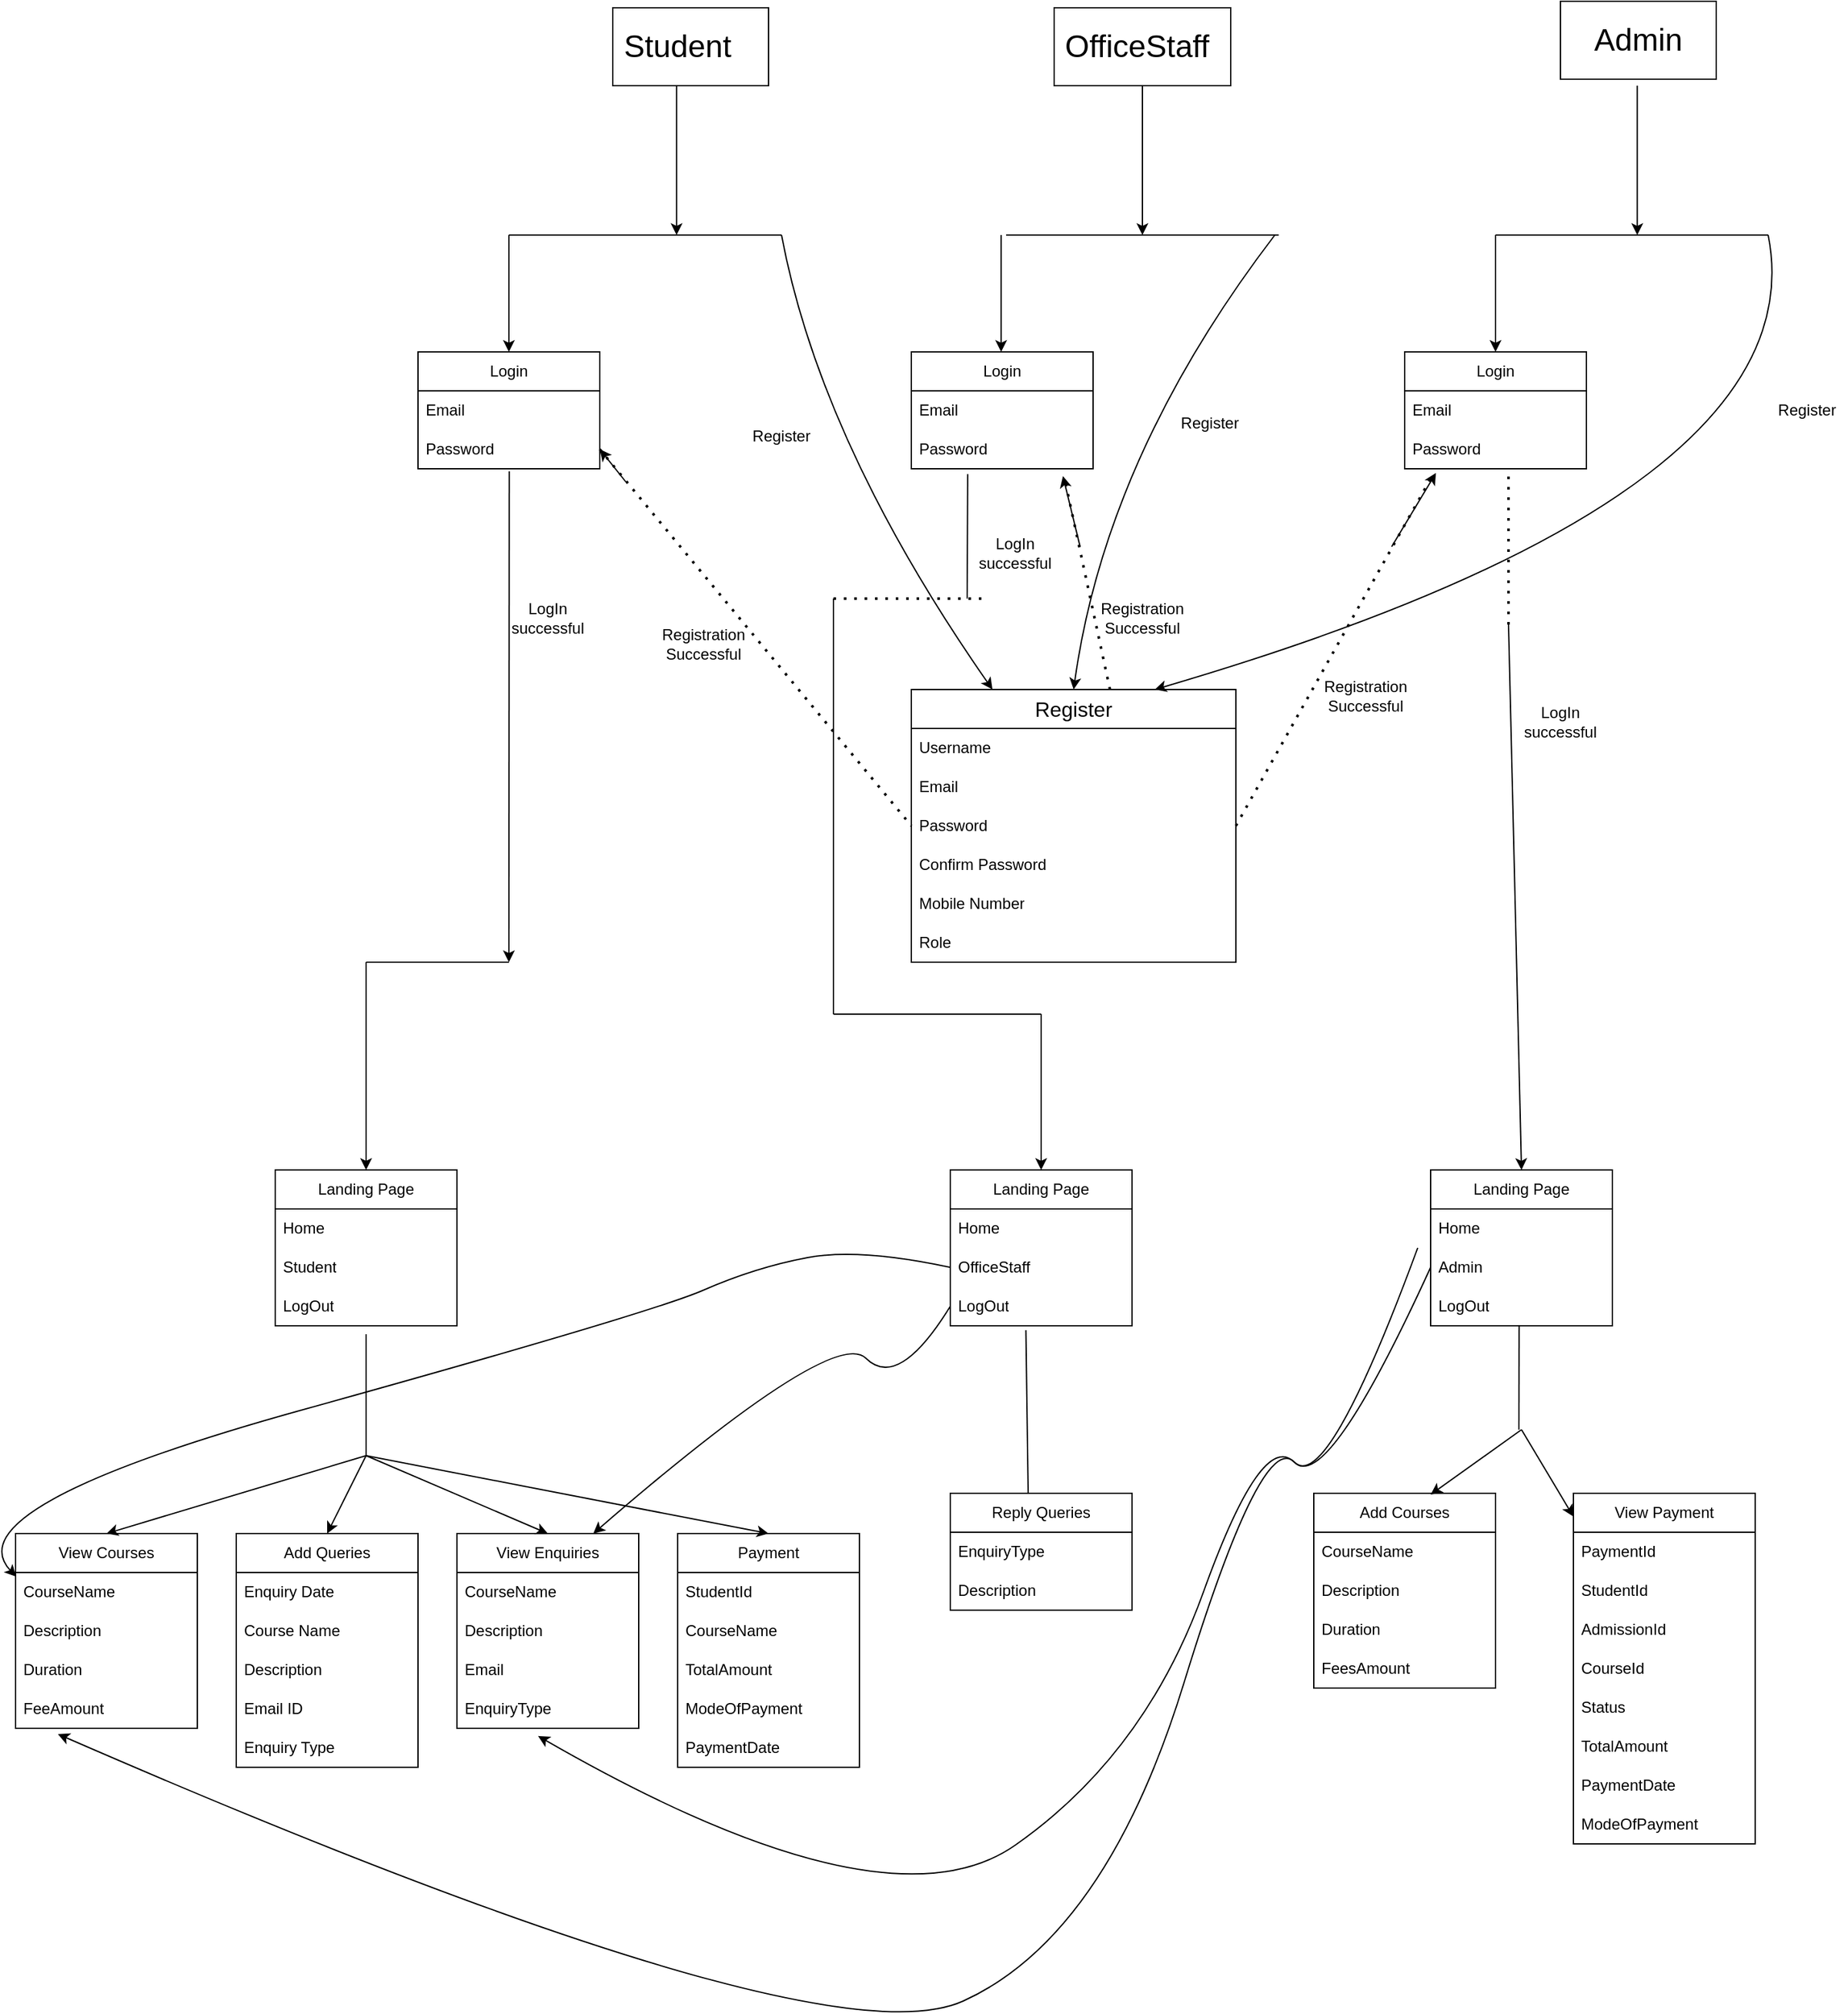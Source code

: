 <mxfile version="24.7.4">
  <diagram name="Page-1" id="b5b7bab2-c9e2-2cf4-8b2a-24fd1a2a6d21">
    <mxGraphModel dx="4759" dy="1644" grid="1" gridSize="10" guides="1" tooltips="1" connect="1" arrows="1" fold="1" page="1" pageScale="1" pageWidth="827" pageHeight="1169" background="none" math="0" shadow="0">
      <root>
        <mxCell id="0" />
        <mxCell id="1" parent="0" />
        <mxCell id="I-_VDOMfaE9_wKfrPcR0-2" value="" style="rounded=0;whiteSpace=wrap;html=1;" parent="1" vertex="1">
          <mxGeometry x="40" y="25" width="120" height="60" as="geometry" />
        </mxCell>
        <mxCell id="I-_VDOMfaE9_wKfrPcR0-3" value="" style="rounded=0;whiteSpace=wrap;html=1;" parent="1" vertex="1">
          <mxGeometry x="380" y="25" width="136" height="60" as="geometry" />
        </mxCell>
        <mxCell id="I-_VDOMfaE9_wKfrPcR0-4" value="" style="rounded=0;whiteSpace=wrap;html=1;" parent="1" vertex="1">
          <mxGeometry x="770" y="20" width="120" height="60" as="geometry" />
        </mxCell>
        <mxCell id="I-_VDOMfaE9_wKfrPcR0-5" value="&lt;span style=&quot;font-size: 24px;&quot;&gt;Student&lt;/span&gt;" style="text;html=1;align=center;verticalAlign=middle;whiteSpace=wrap;rounded=0;" parent="1" vertex="1">
          <mxGeometry x="40" y="40" width="100" height="30" as="geometry" />
        </mxCell>
        <mxCell id="I-_VDOMfaE9_wKfrPcR0-7" value="&lt;span style=&quot;font-size: 24px;&quot;&gt;OfficeStaff&lt;/span&gt;" style="text;html=1;align=center;verticalAlign=middle;whiteSpace=wrap;rounded=0;" parent="1" vertex="1">
          <mxGeometry x="414" y="40" width="60" height="30" as="geometry" />
        </mxCell>
        <mxCell id="I-_VDOMfaE9_wKfrPcR0-8" value="&lt;span style=&quot;font-size: 24px;&quot;&gt;Admin&lt;/span&gt;" style="text;html=1;align=center;verticalAlign=middle;whiteSpace=wrap;rounded=0;" parent="1" vertex="1">
          <mxGeometry x="800" y="35" width="60" height="30" as="geometry" />
        </mxCell>
        <mxCell id="I-_VDOMfaE9_wKfrPcR0-14" value="" style="endArrow=none;html=1;rounded=0;" parent="1" edge="1">
          <mxGeometry width="50" height="50" relative="1" as="geometry">
            <mxPoint x="170" y="200" as="sourcePoint" />
            <mxPoint x="-40" y="200" as="targetPoint" />
          </mxGeometry>
        </mxCell>
        <mxCell id="I-_VDOMfaE9_wKfrPcR0-31" value="Login" style="swimlane;fontStyle=0;childLayout=stackLayout;horizontal=1;startSize=30;horizontalStack=0;resizeParent=1;resizeParentMax=0;resizeLast=0;collapsible=1;marginBottom=0;whiteSpace=wrap;html=1;" parent="1" vertex="1">
          <mxGeometry x="-110" y="290" width="140" height="90" as="geometry" />
        </mxCell>
        <mxCell id="I-_VDOMfaE9_wKfrPcR0-33" value="Email" style="text;strokeColor=none;fillColor=none;align=left;verticalAlign=middle;spacingLeft=4;spacingRight=4;overflow=hidden;points=[[0,0.5],[1,0.5]];portConstraint=eastwest;rotatable=0;whiteSpace=wrap;html=1;" parent="I-_VDOMfaE9_wKfrPcR0-31" vertex="1">
          <mxGeometry y="30" width="140" height="30" as="geometry" />
        </mxCell>
        <mxCell id="I-_VDOMfaE9_wKfrPcR0-34" value="Password" style="text;strokeColor=none;fillColor=none;align=left;verticalAlign=middle;spacingLeft=4;spacingRight=4;overflow=hidden;points=[[0,0.5],[1,0.5]];portConstraint=eastwest;rotatable=0;whiteSpace=wrap;html=1;" parent="I-_VDOMfaE9_wKfrPcR0-31" vertex="1">
          <mxGeometry y="60" width="140" height="30" as="geometry" />
        </mxCell>
        <mxCell id="I-_VDOMfaE9_wKfrPcR0-35" value="" style="endArrow=classic;html=1;rounded=0;entryX=0.5;entryY=0;entryDx=0;entryDy=0;" parent="1" target="I-_VDOMfaE9_wKfrPcR0-31" edge="1">
          <mxGeometry width="50" height="50" relative="1" as="geometry">
            <mxPoint x="-40" y="200" as="sourcePoint" />
            <mxPoint x="-40" y="280" as="targetPoint" />
          </mxGeometry>
        </mxCell>
        <mxCell id="I-_VDOMfaE9_wKfrPcR0-42" value="" style="endArrow=classic;html=1;rounded=0;exitX=0.5;exitY=1;exitDx=0;exitDy=0;" parent="1" source="I-_VDOMfaE9_wKfrPcR0-3" edge="1">
          <mxGeometry width="50" height="50" relative="1" as="geometry">
            <mxPoint x="483" y="85" as="sourcePoint" />
            <mxPoint x="448" y="200" as="targetPoint" />
          </mxGeometry>
        </mxCell>
        <mxCell id="Mmktj13D3EzcHy1BEU7q-41" value="" style="endArrow=none;html=1;rounded=0;" edge="1" parent="1">
          <mxGeometry width="50" height="50" relative="1" as="geometry">
            <mxPoint x="553" y="200" as="sourcePoint" />
            <mxPoint x="343" y="200" as="targetPoint" />
          </mxGeometry>
        </mxCell>
        <mxCell id="Mmktj13D3EzcHy1BEU7q-48" value="Login" style="swimlane;fontStyle=0;childLayout=stackLayout;horizontal=1;startSize=30;horizontalStack=0;resizeParent=1;resizeParentMax=0;resizeLast=0;collapsible=1;marginBottom=0;whiteSpace=wrap;html=1;" vertex="1" parent="1">
          <mxGeometry x="270" y="290" width="140" height="90" as="geometry" />
        </mxCell>
        <mxCell id="Mmktj13D3EzcHy1BEU7q-50" value="Email" style="text;strokeColor=none;fillColor=none;align=left;verticalAlign=middle;spacingLeft=4;spacingRight=4;overflow=hidden;points=[[0,0.5],[1,0.5]];portConstraint=eastwest;rotatable=0;whiteSpace=wrap;html=1;" vertex="1" parent="Mmktj13D3EzcHy1BEU7q-48">
          <mxGeometry y="30" width="140" height="30" as="geometry" />
        </mxCell>
        <mxCell id="Mmktj13D3EzcHy1BEU7q-51" value="Password" style="text;strokeColor=none;fillColor=none;align=left;verticalAlign=middle;spacingLeft=4;spacingRight=4;overflow=hidden;points=[[0,0.5],[1,0.5]];portConstraint=eastwest;rotatable=0;whiteSpace=wrap;html=1;" vertex="1" parent="Mmktj13D3EzcHy1BEU7q-48">
          <mxGeometry y="60" width="140" height="30" as="geometry" />
        </mxCell>
        <mxCell id="Mmktj13D3EzcHy1BEU7q-52" value="" style="endArrow=classic;html=1;rounded=0;entryX=0.5;entryY=0;entryDx=0;entryDy=0;" edge="1" parent="1">
          <mxGeometry width="50" height="50" relative="1" as="geometry">
            <mxPoint x="339.17" y="200" as="sourcePoint" />
            <mxPoint x="339.17" y="290" as="targetPoint" />
          </mxGeometry>
        </mxCell>
        <mxCell id="Mmktj13D3EzcHy1BEU7q-56" value="" style="endArrow=none;html=1;rounded=0;" edge="1" parent="1">
          <mxGeometry width="50" height="50" relative="1" as="geometry">
            <mxPoint x="930" y="200" as="sourcePoint" />
            <mxPoint x="720" y="200" as="targetPoint" />
          </mxGeometry>
        </mxCell>
        <mxCell id="Mmktj13D3EzcHy1BEU7q-63" value="Login" style="swimlane;fontStyle=0;childLayout=stackLayout;horizontal=1;startSize=30;horizontalStack=0;resizeParent=1;resizeParentMax=0;resizeLast=0;collapsible=1;marginBottom=0;whiteSpace=wrap;html=1;" vertex="1" parent="1">
          <mxGeometry x="650" y="290" width="140" height="90" as="geometry" />
        </mxCell>
        <mxCell id="Mmktj13D3EzcHy1BEU7q-65" value="Email" style="text;strokeColor=none;fillColor=none;align=left;verticalAlign=middle;spacingLeft=4;spacingRight=4;overflow=hidden;points=[[0,0.5],[1,0.5]];portConstraint=eastwest;rotatable=0;whiteSpace=wrap;html=1;" vertex="1" parent="Mmktj13D3EzcHy1BEU7q-63">
          <mxGeometry y="30" width="140" height="30" as="geometry" />
        </mxCell>
        <mxCell id="Mmktj13D3EzcHy1BEU7q-66" value="Password" style="text;strokeColor=none;fillColor=none;align=left;verticalAlign=middle;spacingLeft=4;spacingRight=4;overflow=hidden;points=[[0,0.5],[1,0.5]];portConstraint=eastwest;rotatable=0;whiteSpace=wrap;html=1;" vertex="1" parent="Mmktj13D3EzcHy1BEU7q-63">
          <mxGeometry y="60" width="140" height="30" as="geometry" />
        </mxCell>
        <mxCell id="Mmktj13D3EzcHy1BEU7q-67" value="" style="endArrow=classic;html=1;rounded=0;entryX=0.5;entryY=0;entryDx=0;entryDy=0;" edge="1" parent="1" target="Mmktj13D3EzcHy1BEU7q-63">
          <mxGeometry width="50" height="50" relative="1" as="geometry">
            <mxPoint x="720" y="200" as="sourcePoint" />
            <mxPoint x="720" y="280" as="targetPoint" />
          </mxGeometry>
        </mxCell>
        <mxCell id="Mmktj13D3EzcHy1BEU7q-72" value="" style="endArrow=classic;html=1;rounded=0;exitX=0.5;exitY=1;exitDx=0;exitDy=0;" edge="1" parent="1">
          <mxGeometry width="50" height="50" relative="1" as="geometry">
            <mxPoint x="89.17" y="85" as="sourcePoint" />
            <mxPoint x="89.17" y="200" as="targetPoint" />
          </mxGeometry>
        </mxCell>
        <mxCell id="Mmktj13D3EzcHy1BEU7q-73" value="" style="endArrow=classic;html=1;rounded=0;exitX=0.5;exitY=1;exitDx=0;exitDy=0;" edge="1" parent="1">
          <mxGeometry width="50" height="50" relative="1" as="geometry">
            <mxPoint x="829.17" y="85" as="sourcePoint" />
            <mxPoint x="829.17" y="200" as="targetPoint" />
          </mxGeometry>
        </mxCell>
        <mxCell id="Mmktj13D3EzcHy1BEU7q-74" value="&lt;font size=&quot;3&quot;&gt;Register&lt;/font&gt;" style="swimlane;fontStyle=0;childLayout=stackLayout;horizontal=1;startSize=30;horizontalStack=0;resizeParent=1;resizeParentMax=0;resizeLast=0;collapsible=1;marginBottom=0;whiteSpace=wrap;html=1;" vertex="1" parent="1">
          <mxGeometry x="270" y="550" width="250" height="210" as="geometry" />
        </mxCell>
        <mxCell id="Mmktj13D3EzcHy1BEU7q-75" value="Username" style="text;strokeColor=none;fillColor=none;align=left;verticalAlign=middle;spacingLeft=4;spacingRight=4;overflow=hidden;points=[[0,0.5],[1,0.5]];portConstraint=eastwest;rotatable=0;whiteSpace=wrap;html=1;" vertex="1" parent="Mmktj13D3EzcHy1BEU7q-74">
          <mxGeometry y="30" width="250" height="30" as="geometry" />
        </mxCell>
        <mxCell id="Mmktj13D3EzcHy1BEU7q-76" value="Email" style="text;strokeColor=none;fillColor=none;align=left;verticalAlign=middle;spacingLeft=4;spacingRight=4;overflow=hidden;points=[[0,0.5],[1,0.5]];portConstraint=eastwest;rotatable=0;whiteSpace=wrap;html=1;" vertex="1" parent="Mmktj13D3EzcHy1BEU7q-74">
          <mxGeometry y="60" width="250" height="30" as="geometry" />
        </mxCell>
        <mxCell id="Mmktj13D3EzcHy1BEU7q-77" value="Password" style="text;strokeColor=none;fillColor=none;align=left;verticalAlign=middle;spacingLeft=4;spacingRight=4;overflow=hidden;points=[[0,0.5],[1,0.5]];portConstraint=eastwest;rotatable=0;whiteSpace=wrap;html=1;" vertex="1" parent="Mmktj13D3EzcHy1BEU7q-74">
          <mxGeometry y="90" width="250" height="30" as="geometry" />
        </mxCell>
        <mxCell id="Mmktj13D3EzcHy1BEU7q-86" value="Confirm Password" style="text;strokeColor=none;fillColor=none;align=left;verticalAlign=middle;spacingLeft=4;spacingRight=4;overflow=hidden;points=[[0,0.5],[1,0.5]];portConstraint=eastwest;rotatable=0;whiteSpace=wrap;html=1;" vertex="1" parent="Mmktj13D3EzcHy1BEU7q-74">
          <mxGeometry y="120" width="250" height="30" as="geometry" />
        </mxCell>
        <mxCell id="Mmktj13D3EzcHy1BEU7q-85" value="Mobile Number" style="text;strokeColor=none;fillColor=none;align=left;verticalAlign=middle;spacingLeft=4;spacingRight=4;overflow=hidden;points=[[0,0.5],[1,0.5]];portConstraint=eastwest;rotatable=0;whiteSpace=wrap;html=1;" vertex="1" parent="Mmktj13D3EzcHy1BEU7q-74">
          <mxGeometry y="150" width="250" height="30" as="geometry" />
        </mxCell>
        <mxCell id="Mmktj13D3EzcHy1BEU7q-87" value="Role" style="text;strokeColor=none;fillColor=none;align=left;verticalAlign=middle;spacingLeft=4;spacingRight=4;overflow=hidden;points=[[0,0.5],[1,0.5]];portConstraint=eastwest;rotatable=0;whiteSpace=wrap;html=1;" vertex="1" parent="Mmktj13D3EzcHy1BEU7q-74">
          <mxGeometry y="180" width="250" height="30" as="geometry" />
        </mxCell>
        <mxCell id="Mmktj13D3EzcHy1BEU7q-78" value="" style="curved=1;endArrow=classic;html=1;rounded=0;entryX=0.25;entryY=0;entryDx=0;entryDy=0;" edge="1" parent="1" target="Mmktj13D3EzcHy1BEU7q-74">
          <mxGeometry width="50" height="50" relative="1" as="geometry">
            <mxPoint x="170" y="200" as="sourcePoint" />
            <mxPoint x="200" y="305" as="targetPoint" />
            <Array as="points">
              <mxPoint x="200" y="360" />
            </Array>
          </mxGeometry>
        </mxCell>
        <mxCell id="Mmktj13D3EzcHy1BEU7q-79" value="" style="curved=1;endArrow=classic;html=1;rounded=0;entryX=0.5;entryY=0;entryDx=0;entryDy=0;" edge="1" parent="1" target="Mmktj13D3EzcHy1BEU7q-74">
          <mxGeometry width="50" height="50" relative="1" as="geometry">
            <mxPoint x="550" y="200" as="sourcePoint" />
            <mxPoint x="470" y="370" as="targetPoint" />
            <Array as="points">
              <mxPoint x="420" y="370" />
            </Array>
          </mxGeometry>
        </mxCell>
        <mxCell id="Mmktj13D3EzcHy1BEU7q-83" value="" style="curved=1;endArrow=classic;html=1;rounded=0;entryX=0.75;entryY=0;entryDx=0;entryDy=0;" edge="1" parent="1" target="Mmktj13D3EzcHy1BEU7q-74">
          <mxGeometry width="50" height="50" relative="1" as="geometry">
            <mxPoint x="930" y="200" as="sourcePoint" />
            <mxPoint x="1020" y="400" as="targetPoint" />
            <Array as="points">
              <mxPoint x="970" y="400" />
            </Array>
          </mxGeometry>
        </mxCell>
        <mxCell id="Mmktj13D3EzcHy1BEU7q-88" value="" style="endArrow=classic;html=1;rounded=0;exitX=0.502;exitY=1.067;exitDx=0;exitDy=0;exitPerimeter=0;" edge="1" parent="1" source="I-_VDOMfaE9_wKfrPcR0-34">
          <mxGeometry width="50" height="50" relative="1" as="geometry">
            <mxPoint x="-65" y="540" as="sourcePoint" />
            <mxPoint x="-40" y="760" as="targetPoint" />
          </mxGeometry>
        </mxCell>
        <mxCell id="Mmktj13D3EzcHy1BEU7q-92" value="" style="endArrow=none;dashed=1;html=1;dashPattern=1 3;strokeWidth=2;rounded=0;" edge="1" parent="1">
          <mxGeometry width="50" height="50" relative="1" as="geometry">
            <mxPoint x="210" y="480" as="sourcePoint" />
            <mxPoint x="330" y="480" as="targetPoint" />
          </mxGeometry>
        </mxCell>
        <mxCell id="Mmktj13D3EzcHy1BEU7q-94" value="" style="endArrow=none;html=1;rounded=0;" edge="1" parent="1">
          <mxGeometry width="50" height="50" relative="1" as="geometry">
            <mxPoint x="210" y="800" as="sourcePoint" />
            <mxPoint x="210" y="480" as="targetPoint" />
          </mxGeometry>
        </mxCell>
        <mxCell id="Mmktj13D3EzcHy1BEU7q-95" value="" style="endArrow=none;html=1;rounded=0;" edge="1" parent="1">
          <mxGeometry width="50" height="50" relative="1" as="geometry">
            <mxPoint x="210" y="800" as="sourcePoint" />
            <mxPoint x="370" y="800" as="targetPoint" />
          </mxGeometry>
        </mxCell>
        <mxCell id="Mmktj13D3EzcHy1BEU7q-96" value="" style="endArrow=classic;html=1;rounded=0;" edge="1" parent="1">
          <mxGeometry width="50" height="50" relative="1" as="geometry">
            <mxPoint x="370" y="800" as="sourcePoint" />
            <mxPoint x="370" y="920" as="targetPoint" />
          </mxGeometry>
        </mxCell>
        <mxCell id="Mmktj13D3EzcHy1BEU7q-97" value="" style="endArrow=none;html=1;rounded=0;exitX=0.31;exitY=1.138;exitDx=0;exitDy=0;exitPerimeter=0;" edge="1" parent="1" source="Mmktj13D3EzcHy1BEU7q-51">
          <mxGeometry width="50" height="50" relative="1" as="geometry">
            <mxPoint x="420" y="420" as="sourcePoint" />
            <mxPoint x="313" y="480" as="targetPoint" />
          </mxGeometry>
        </mxCell>
        <mxCell id="Mmktj13D3EzcHy1BEU7q-99" value="" style="endArrow=none;dashed=1;html=1;dashPattern=1 3;strokeWidth=2;rounded=0;" edge="1" parent="1">
          <mxGeometry width="50" height="50" relative="1" as="geometry">
            <mxPoint x="730" y="500" as="sourcePoint" />
            <mxPoint x="730" y="380" as="targetPoint" />
          </mxGeometry>
        </mxCell>
        <mxCell id="Mmktj13D3EzcHy1BEU7q-100" value="" style="endArrow=classic;html=1;rounded=0;" edge="1" parent="1">
          <mxGeometry width="50" height="50" relative="1" as="geometry">
            <mxPoint x="730" y="500" as="sourcePoint" />
            <mxPoint x="740" y="920" as="targetPoint" />
          </mxGeometry>
        </mxCell>
        <mxCell id="Mmktj13D3EzcHy1BEU7q-101" value="Landing Page" style="swimlane;fontStyle=0;childLayout=stackLayout;horizontal=1;startSize=30;horizontalStack=0;resizeParent=1;resizeParentMax=0;resizeLast=0;collapsible=1;marginBottom=0;whiteSpace=wrap;html=1;" vertex="1" parent="1">
          <mxGeometry x="-220" y="920" width="140" height="120" as="geometry" />
        </mxCell>
        <mxCell id="Mmktj13D3EzcHy1BEU7q-102" value="Home" style="text;strokeColor=none;fillColor=none;align=left;verticalAlign=middle;spacingLeft=4;spacingRight=4;overflow=hidden;points=[[0,0.5],[1,0.5]];portConstraint=eastwest;rotatable=0;whiteSpace=wrap;html=1;" vertex="1" parent="Mmktj13D3EzcHy1BEU7q-101">
          <mxGeometry y="30" width="140" height="30" as="geometry" />
        </mxCell>
        <mxCell id="Mmktj13D3EzcHy1BEU7q-103" value="Student" style="text;strokeColor=none;fillColor=none;align=left;verticalAlign=middle;spacingLeft=4;spacingRight=4;overflow=hidden;points=[[0,0.5],[1,0.5]];portConstraint=eastwest;rotatable=0;whiteSpace=wrap;html=1;" vertex="1" parent="Mmktj13D3EzcHy1BEU7q-101">
          <mxGeometry y="60" width="140" height="30" as="geometry" />
        </mxCell>
        <mxCell id="Mmktj13D3EzcHy1BEU7q-104" value="LogOut" style="text;strokeColor=none;fillColor=none;align=left;verticalAlign=middle;spacingLeft=4;spacingRight=4;overflow=hidden;points=[[0,0.5],[1,0.5]];portConstraint=eastwest;rotatable=0;whiteSpace=wrap;html=1;" vertex="1" parent="Mmktj13D3EzcHy1BEU7q-101">
          <mxGeometry y="90" width="140" height="30" as="geometry" />
        </mxCell>
        <mxCell id="Mmktj13D3EzcHy1BEU7q-105" value="Landing Page" style="swimlane;fontStyle=0;childLayout=stackLayout;horizontal=1;startSize=30;horizontalStack=0;resizeParent=1;resizeParentMax=0;resizeLast=0;collapsible=1;marginBottom=0;whiteSpace=wrap;html=1;" vertex="1" parent="1">
          <mxGeometry x="300" y="920" width="140" height="120" as="geometry" />
        </mxCell>
        <mxCell id="Mmktj13D3EzcHy1BEU7q-106" value="Home" style="text;strokeColor=none;fillColor=none;align=left;verticalAlign=middle;spacingLeft=4;spacingRight=4;overflow=hidden;points=[[0,0.5],[1,0.5]];portConstraint=eastwest;rotatable=0;whiteSpace=wrap;html=1;" vertex="1" parent="Mmktj13D3EzcHy1BEU7q-105">
          <mxGeometry y="30" width="140" height="30" as="geometry" />
        </mxCell>
        <mxCell id="Mmktj13D3EzcHy1BEU7q-107" value="OfficeStaff" style="text;strokeColor=none;fillColor=none;align=left;verticalAlign=middle;spacingLeft=4;spacingRight=4;overflow=hidden;points=[[0,0.5],[1,0.5]];portConstraint=eastwest;rotatable=0;whiteSpace=wrap;html=1;" vertex="1" parent="Mmktj13D3EzcHy1BEU7q-105">
          <mxGeometry y="60" width="140" height="30" as="geometry" />
        </mxCell>
        <mxCell id="Mmktj13D3EzcHy1BEU7q-108" value="LogOut" style="text;strokeColor=none;fillColor=none;align=left;verticalAlign=middle;spacingLeft=4;spacingRight=4;overflow=hidden;points=[[0,0.5],[1,0.5]];portConstraint=eastwest;rotatable=0;whiteSpace=wrap;html=1;" vertex="1" parent="Mmktj13D3EzcHy1BEU7q-105">
          <mxGeometry y="90" width="140" height="30" as="geometry" />
        </mxCell>
        <mxCell id="Mmktj13D3EzcHy1BEU7q-109" value="Landing Page" style="swimlane;fontStyle=0;childLayout=stackLayout;horizontal=1;startSize=30;horizontalStack=0;resizeParent=1;resizeParentMax=0;resizeLast=0;collapsible=1;marginBottom=0;whiteSpace=wrap;html=1;" vertex="1" parent="1">
          <mxGeometry x="670" y="920" width="140" height="120" as="geometry" />
        </mxCell>
        <mxCell id="Mmktj13D3EzcHy1BEU7q-110" value="Home" style="text;strokeColor=none;fillColor=none;align=left;verticalAlign=middle;spacingLeft=4;spacingRight=4;overflow=hidden;points=[[0,0.5],[1,0.5]];portConstraint=eastwest;rotatable=0;whiteSpace=wrap;html=1;" vertex="1" parent="Mmktj13D3EzcHy1BEU7q-109">
          <mxGeometry y="30" width="140" height="30" as="geometry" />
        </mxCell>
        <mxCell id="Mmktj13D3EzcHy1BEU7q-111" value="Admin" style="text;strokeColor=none;fillColor=none;align=left;verticalAlign=middle;spacingLeft=4;spacingRight=4;overflow=hidden;points=[[0,0.5],[1,0.5]];portConstraint=eastwest;rotatable=0;whiteSpace=wrap;html=1;" vertex="1" parent="Mmktj13D3EzcHy1BEU7q-109">
          <mxGeometry y="60" width="140" height="30" as="geometry" />
        </mxCell>
        <mxCell id="Mmktj13D3EzcHy1BEU7q-112" value="LogOut" style="text;strokeColor=none;fillColor=none;align=left;verticalAlign=middle;spacingLeft=4;spacingRight=4;overflow=hidden;points=[[0,0.5],[1,0.5]];portConstraint=eastwest;rotatable=0;whiteSpace=wrap;html=1;" vertex="1" parent="Mmktj13D3EzcHy1BEU7q-109">
          <mxGeometry y="90" width="140" height="30" as="geometry" />
        </mxCell>
        <mxCell id="Mmktj13D3EzcHy1BEU7q-114" value="" style="endArrow=none;html=1;rounded=0;entryX=0.464;entryY=1.218;entryDx=0;entryDy=0;entryPerimeter=0;" edge="1" parent="1">
          <mxGeometry width="50" height="50" relative="1" as="geometry">
            <mxPoint x="-150" y="1140" as="sourcePoint" />
            <mxPoint x="-150.0" y="1046.54" as="targetPoint" />
          </mxGeometry>
        </mxCell>
        <mxCell id="Mmktj13D3EzcHy1BEU7q-116" value="View Courses" style="swimlane;fontStyle=0;childLayout=stackLayout;horizontal=1;startSize=30;horizontalStack=0;resizeParent=1;resizeParentMax=0;resizeLast=0;collapsible=1;marginBottom=0;whiteSpace=wrap;html=1;" vertex="1" parent="1">
          <mxGeometry x="-420" y="1200" width="140" height="150" as="geometry" />
        </mxCell>
        <mxCell id="Mmktj13D3EzcHy1BEU7q-117" value="CourseName" style="text;strokeColor=none;fillColor=none;align=left;verticalAlign=middle;spacingLeft=4;spacingRight=4;overflow=hidden;points=[[0,0.5],[1,0.5]];portConstraint=eastwest;rotatable=0;whiteSpace=wrap;html=1;" vertex="1" parent="Mmktj13D3EzcHy1BEU7q-116">
          <mxGeometry y="30" width="140" height="30" as="geometry" />
        </mxCell>
        <mxCell id="Mmktj13D3EzcHy1BEU7q-201" value="Description" style="text;strokeColor=none;fillColor=none;align=left;verticalAlign=middle;spacingLeft=4;spacingRight=4;overflow=hidden;points=[[0,0.5],[1,0.5]];portConstraint=eastwest;rotatable=0;whiteSpace=wrap;html=1;" vertex="1" parent="Mmktj13D3EzcHy1BEU7q-116">
          <mxGeometry y="60" width="140" height="30" as="geometry" />
        </mxCell>
        <mxCell id="Mmktj13D3EzcHy1BEU7q-202" value="Duration" style="text;strokeColor=none;fillColor=none;align=left;verticalAlign=middle;spacingLeft=4;spacingRight=4;overflow=hidden;points=[[0,0.5],[1,0.5]];portConstraint=eastwest;rotatable=0;whiteSpace=wrap;html=1;" vertex="1" parent="Mmktj13D3EzcHy1BEU7q-116">
          <mxGeometry y="90" width="140" height="30" as="geometry" />
        </mxCell>
        <mxCell id="Mmktj13D3EzcHy1BEU7q-203" value="FeeAmount" style="text;strokeColor=none;fillColor=none;align=left;verticalAlign=middle;spacingLeft=4;spacingRight=4;overflow=hidden;points=[[0,0.5],[1,0.5]];portConstraint=eastwest;rotatable=0;whiteSpace=wrap;html=1;" vertex="1" parent="Mmktj13D3EzcHy1BEU7q-116">
          <mxGeometry y="120" width="140" height="30" as="geometry" />
        </mxCell>
        <mxCell id="Mmktj13D3EzcHy1BEU7q-120" value="Add Queries" style="swimlane;fontStyle=0;childLayout=stackLayout;horizontal=1;startSize=30;horizontalStack=0;resizeParent=1;resizeParentMax=0;resizeLast=0;collapsible=1;marginBottom=0;whiteSpace=wrap;html=1;" vertex="1" parent="1">
          <mxGeometry x="-250" y="1200" width="140" height="180" as="geometry" />
        </mxCell>
        <mxCell id="Mmktj13D3EzcHy1BEU7q-121" value="Enquiry Date" style="text;strokeColor=none;fillColor=none;align=left;verticalAlign=middle;spacingLeft=4;spacingRight=4;overflow=hidden;points=[[0,0.5],[1,0.5]];portConstraint=eastwest;rotatable=0;whiteSpace=wrap;html=1;" vertex="1" parent="Mmktj13D3EzcHy1BEU7q-120">
          <mxGeometry y="30" width="140" height="30" as="geometry" />
        </mxCell>
        <mxCell id="Mmktj13D3EzcHy1BEU7q-122" value="Course Name" style="text;strokeColor=none;fillColor=none;align=left;verticalAlign=middle;spacingLeft=4;spacingRight=4;overflow=hidden;points=[[0,0.5],[1,0.5]];portConstraint=eastwest;rotatable=0;whiteSpace=wrap;html=1;" vertex="1" parent="Mmktj13D3EzcHy1BEU7q-120">
          <mxGeometry y="60" width="140" height="30" as="geometry" />
        </mxCell>
        <mxCell id="Mmktj13D3EzcHy1BEU7q-123" value="Description" style="text;strokeColor=none;fillColor=none;align=left;verticalAlign=middle;spacingLeft=4;spacingRight=4;overflow=hidden;points=[[0,0.5],[1,0.5]];portConstraint=eastwest;rotatable=0;whiteSpace=wrap;html=1;" vertex="1" parent="Mmktj13D3EzcHy1BEU7q-120">
          <mxGeometry y="90" width="140" height="30" as="geometry" />
        </mxCell>
        <mxCell id="Mmktj13D3EzcHy1BEU7q-124" value="Email ID" style="text;strokeColor=none;fillColor=none;align=left;verticalAlign=middle;spacingLeft=4;spacingRight=4;overflow=hidden;points=[[0,0.5],[1,0.5]];portConstraint=eastwest;rotatable=0;whiteSpace=wrap;html=1;" vertex="1" parent="Mmktj13D3EzcHy1BEU7q-120">
          <mxGeometry y="120" width="140" height="30" as="geometry" />
        </mxCell>
        <mxCell id="Mmktj13D3EzcHy1BEU7q-125" value="Enquiry Type" style="text;strokeColor=none;fillColor=none;align=left;verticalAlign=middle;spacingLeft=4;spacingRight=4;overflow=hidden;points=[[0,0.5],[1,0.5]];portConstraint=eastwest;rotatable=0;whiteSpace=wrap;html=1;" vertex="1" parent="Mmktj13D3EzcHy1BEU7q-120">
          <mxGeometry y="150" width="140" height="30" as="geometry" />
        </mxCell>
        <mxCell id="Mmktj13D3EzcHy1BEU7q-126" value="View Enquiries" style="swimlane;fontStyle=0;childLayout=stackLayout;horizontal=1;startSize=30;horizontalStack=0;resizeParent=1;resizeParentMax=0;resizeLast=0;collapsible=1;marginBottom=0;whiteSpace=wrap;html=1;" vertex="1" parent="1">
          <mxGeometry x="-80" y="1200" width="140" height="150" as="geometry" />
        </mxCell>
        <mxCell id="Mmktj13D3EzcHy1BEU7q-127" value="CourseName" style="text;strokeColor=none;fillColor=none;align=left;verticalAlign=middle;spacingLeft=4;spacingRight=4;overflow=hidden;points=[[0,0.5],[1,0.5]];portConstraint=eastwest;rotatable=0;whiteSpace=wrap;html=1;" vertex="1" parent="Mmktj13D3EzcHy1BEU7q-126">
          <mxGeometry y="30" width="140" height="30" as="geometry" />
        </mxCell>
        <mxCell id="Mmktj13D3EzcHy1BEU7q-128" value="Description" style="text;strokeColor=none;fillColor=none;align=left;verticalAlign=middle;spacingLeft=4;spacingRight=4;overflow=hidden;points=[[0,0.5],[1,0.5]];portConstraint=eastwest;rotatable=0;whiteSpace=wrap;html=1;" vertex="1" parent="Mmktj13D3EzcHy1BEU7q-126">
          <mxGeometry y="60" width="140" height="30" as="geometry" />
        </mxCell>
        <mxCell id="Mmktj13D3EzcHy1BEU7q-129" value="Email" style="text;strokeColor=none;fillColor=none;align=left;verticalAlign=middle;spacingLeft=4;spacingRight=4;overflow=hidden;points=[[0,0.5],[1,0.5]];portConstraint=eastwest;rotatable=0;whiteSpace=wrap;html=1;" vertex="1" parent="Mmktj13D3EzcHy1BEU7q-126">
          <mxGeometry y="90" width="140" height="30" as="geometry" />
        </mxCell>
        <mxCell id="Mmktj13D3EzcHy1BEU7q-204" value="EnquiryType" style="text;strokeColor=none;fillColor=none;align=left;verticalAlign=middle;spacingLeft=4;spacingRight=4;overflow=hidden;points=[[0,0.5],[1,0.5]];portConstraint=eastwest;rotatable=0;whiteSpace=wrap;html=1;" vertex="1" parent="Mmktj13D3EzcHy1BEU7q-126">
          <mxGeometry y="120" width="140" height="30" as="geometry" />
        </mxCell>
        <mxCell id="Mmktj13D3EzcHy1BEU7q-131" value="" style="endArrow=classic;html=1;rounded=0;entryX=0.5;entryY=0;entryDx=0;entryDy=0;" edge="1" parent="1" target="Mmktj13D3EzcHy1BEU7q-116">
          <mxGeometry width="50" height="50" relative="1" as="geometry">
            <mxPoint x="-150" y="1140" as="sourcePoint" />
            <mxPoint x="-230" y="1110" as="targetPoint" />
          </mxGeometry>
        </mxCell>
        <mxCell id="Mmktj13D3EzcHy1BEU7q-132" value="" style="endArrow=classic;html=1;rounded=0;entryX=0.5;entryY=0;entryDx=0;entryDy=0;" edge="1" parent="1" target="Mmktj13D3EzcHy1BEU7q-120">
          <mxGeometry width="50" height="50" relative="1" as="geometry">
            <mxPoint x="-150" y="1140" as="sourcePoint" />
            <mxPoint x="350" y="1070" as="targetPoint" />
          </mxGeometry>
        </mxCell>
        <mxCell id="Mmktj13D3EzcHy1BEU7q-133" value="" style="endArrow=classic;html=1;rounded=0;entryX=0.5;entryY=0;entryDx=0;entryDy=0;" edge="1" parent="1" target="Mmktj13D3EzcHy1BEU7q-126">
          <mxGeometry width="50" height="50" relative="1" as="geometry">
            <mxPoint x="-150" y="1140" as="sourcePoint" />
            <mxPoint x="30" y="1110" as="targetPoint" />
          </mxGeometry>
        </mxCell>
        <mxCell id="Mmktj13D3EzcHy1BEU7q-166" value="Payment" style="swimlane;fontStyle=0;childLayout=stackLayout;horizontal=1;startSize=30;horizontalStack=0;resizeParent=1;resizeParentMax=0;resizeLast=0;collapsible=1;marginBottom=0;whiteSpace=wrap;html=1;" vertex="1" parent="1">
          <mxGeometry x="90" y="1200" width="140" height="180" as="geometry" />
        </mxCell>
        <mxCell id="Mmktj13D3EzcHy1BEU7q-167" value="StudentId" style="text;strokeColor=none;fillColor=none;align=left;verticalAlign=middle;spacingLeft=4;spacingRight=4;overflow=hidden;points=[[0,0.5],[1,0.5]];portConstraint=eastwest;rotatable=0;whiteSpace=wrap;html=1;" vertex="1" parent="Mmktj13D3EzcHy1BEU7q-166">
          <mxGeometry y="30" width="140" height="30" as="geometry" />
        </mxCell>
        <mxCell id="Mmktj13D3EzcHy1BEU7q-168" value="CourseName" style="text;strokeColor=none;fillColor=none;align=left;verticalAlign=middle;spacingLeft=4;spacingRight=4;overflow=hidden;points=[[0,0.5],[1,0.5]];portConstraint=eastwest;rotatable=0;whiteSpace=wrap;html=1;" vertex="1" parent="Mmktj13D3EzcHy1BEU7q-166">
          <mxGeometry y="60" width="140" height="30" as="geometry" />
        </mxCell>
        <mxCell id="Mmktj13D3EzcHy1BEU7q-169" value="TotalAmount" style="text;strokeColor=none;fillColor=none;align=left;verticalAlign=middle;spacingLeft=4;spacingRight=4;overflow=hidden;points=[[0,0.5],[1,0.5]];portConstraint=eastwest;rotatable=0;whiteSpace=wrap;html=1;" vertex="1" parent="Mmktj13D3EzcHy1BEU7q-166">
          <mxGeometry y="90" width="140" height="30" as="geometry" />
        </mxCell>
        <mxCell id="Mmktj13D3EzcHy1BEU7q-170" value="ModeOfPayment" style="text;strokeColor=none;fillColor=none;align=left;verticalAlign=middle;spacingLeft=4;spacingRight=4;overflow=hidden;points=[[0,0.5],[1,0.5]];portConstraint=eastwest;rotatable=0;whiteSpace=wrap;html=1;" vertex="1" parent="Mmktj13D3EzcHy1BEU7q-166">
          <mxGeometry y="120" width="140" height="30" as="geometry" />
        </mxCell>
        <mxCell id="Mmktj13D3EzcHy1BEU7q-171" value="PaymentDate" style="text;strokeColor=none;fillColor=none;align=left;verticalAlign=middle;spacingLeft=4;spacingRight=4;overflow=hidden;points=[[0,0.5],[1,0.5]];portConstraint=eastwest;rotatable=0;whiteSpace=wrap;html=1;" vertex="1" parent="Mmktj13D3EzcHy1BEU7q-166">
          <mxGeometry y="150" width="140" height="30" as="geometry" />
        </mxCell>
        <mxCell id="Mmktj13D3EzcHy1BEU7q-172" value="" style="endArrow=classic;html=1;rounded=0;entryX=0.5;entryY=0;entryDx=0;entryDy=0;" edge="1" parent="1" target="Mmktj13D3EzcHy1BEU7q-166">
          <mxGeometry width="50" height="50" relative="1" as="geometry">
            <mxPoint x="-150" y="1140" as="sourcePoint" />
            <mxPoint x="390" y="1130" as="targetPoint" />
          </mxGeometry>
        </mxCell>
        <mxCell id="Mmktj13D3EzcHy1BEU7q-174" value="" style="endArrow=none;html=1;rounded=0;" edge="1" parent="1">
          <mxGeometry width="50" height="50" relative="1" as="geometry">
            <mxPoint x="-150" y="760" as="sourcePoint" />
            <mxPoint x="-40" y="760" as="targetPoint" />
          </mxGeometry>
        </mxCell>
        <mxCell id="Mmktj13D3EzcHy1BEU7q-175" value="" style="endArrow=classic;html=1;rounded=0;" edge="1" parent="1">
          <mxGeometry width="50" height="50" relative="1" as="geometry">
            <mxPoint x="-150" y="760" as="sourcePoint" />
            <mxPoint x="-150" y="920" as="targetPoint" />
          </mxGeometry>
        </mxCell>
        <mxCell id="Mmktj13D3EzcHy1BEU7q-176" value="" style="endArrow=none;html=1;rounded=0;entryX=0.416;entryY=1.111;entryDx=0;entryDy=0;entryPerimeter=0;" edge="1" parent="1" target="Mmktj13D3EzcHy1BEU7q-108">
          <mxGeometry width="50" height="50" relative="1" as="geometry">
            <mxPoint x="360" y="1170" as="sourcePoint" />
            <mxPoint x="350" y="1050" as="targetPoint" />
          </mxGeometry>
        </mxCell>
        <mxCell id="Mmktj13D3EzcHy1BEU7q-177" value="Reply Queries" style="swimlane;fontStyle=0;childLayout=stackLayout;horizontal=1;startSize=30;horizontalStack=0;resizeParent=1;resizeParentMax=0;resizeLast=0;collapsible=1;marginBottom=0;whiteSpace=wrap;html=1;" vertex="1" parent="1">
          <mxGeometry x="300" y="1169" width="140" height="90" as="geometry" />
        </mxCell>
        <mxCell id="Mmktj13D3EzcHy1BEU7q-179" value="EnquiryType" style="text;strokeColor=none;fillColor=none;align=left;verticalAlign=middle;spacingLeft=4;spacingRight=4;overflow=hidden;points=[[0,0.5],[1,0.5]];portConstraint=eastwest;rotatable=0;whiteSpace=wrap;html=1;" vertex="1" parent="Mmktj13D3EzcHy1BEU7q-177">
          <mxGeometry y="30" width="140" height="30" as="geometry" />
        </mxCell>
        <mxCell id="Mmktj13D3EzcHy1BEU7q-178" value="Description" style="text;strokeColor=none;fillColor=none;align=left;verticalAlign=middle;spacingLeft=4;spacingRight=4;overflow=hidden;points=[[0,0.5],[1,0.5]];portConstraint=eastwest;rotatable=0;whiteSpace=wrap;html=1;" vertex="1" parent="Mmktj13D3EzcHy1BEU7q-177">
          <mxGeometry y="60" width="140" height="30" as="geometry" />
        </mxCell>
        <mxCell id="Mmktj13D3EzcHy1BEU7q-182" value="" style="curved=1;endArrow=classic;html=1;rounded=0;exitX=0;exitY=0.5;exitDx=0;exitDy=0;entryX=0.004;entryY=0.107;entryDx=0;entryDy=0;entryPerimeter=0;" edge="1" parent="1" source="Mmktj13D3EzcHy1BEU7q-107" target="Mmktj13D3EzcHy1BEU7q-117">
          <mxGeometry width="50" height="50" relative="1" as="geometry">
            <mxPoint x="180" y="980" as="sourcePoint" />
            <mxPoint x="-470" y="1230" as="targetPoint" />
            <Array as="points">
              <mxPoint x="230" y="980" />
              <mxPoint x="150" y="995" />
              <mxPoint x="70" y="1030" />
              <mxPoint x="-470" y="1180" />
            </Array>
          </mxGeometry>
        </mxCell>
        <mxCell id="Mmktj13D3EzcHy1BEU7q-184" value="" style="curved=1;endArrow=classic;html=1;rounded=0;exitX=0;exitY=0.5;exitDx=0;exitDy=0;entryX=0.75;entryY=0;entryDx=0;entryDy=0;" edge="1" parent="1" source="Mmktj13D3EzcHy1BEU7q-108" target="Mmktj13D3EzcHy1BEU7q-126">
          <mxGeometry width="50" height="50" relative="1" as="geometry">
            <mxPoint x="210" y="1090" as="sourcePoint" />
            <mxPoint x="260" y="1040" as="targetPoint" />
            <Array as="points">
              <mxPoint x="260" y="1090" />
              <mxPoint x="210" y="1040" />
            </Array>
          </mxGeometry>
        </mxCell>
        <mxCell id="Mmktj13D3EzcHy1BEU7q-188" value="" style="endArrow=none;html=1;rounded=0;entryX=0.487;entryY=0.985;entryDx=0;entryDy=0;entryPerimeter=0;" edge="1" parent="1" target="Mmktj13D3EzcHy1BEU7q-112">
          <mxGeometry width="50" height="50" relative="1" as="geometry">
            <mxPoint x="738" y="1120" as="sourcePoint" />
            <mxPoint x="890" y="1080" as="targetPoint" />
          </mxGeometry>
        </mxCell>
        <mxCell id="Mmktj13D3EzcHy1BEU7q-190" value="Add Courses" style="swimlane;fontStyle=0;childLayout=stackLayout;horizontal=1;startSize=30;horizontalStack=0;resizeParent=1;resizeParentMax=0;resizeLast=0;collapsible=1;marginBottom=0;whiteSpace=wrap;html=1;" vertex="1" parent="1">
          <mxGeometry x="580" y="1169" width="140" height="150" as="geometry" />
        </mxCell>
        <mxCell id="Mmktj13D3EzcHy1BEU7q-191" value="CourseName" style="text;strokeColor=none;fillColor=none;align=left;verticalAlign=middle;spacingLeft=4;spacingRight=4;overflow=hidden;points=[[0,0.5],[1,0.5]];portConstraint=eastwest;rotatable=0;whiteSpace=wrap;html=1;" vertex="1" parent="Mmktj13D3EzcHy1BEU7q-190">
          <mxGeometry y="30" width="140" height="30" as="geometry" />
        </mxCell>
        <mxCell id="Mmktj13D3EzcHy1BEU7q-192" value="Description" style="text;strokeColor=none;fillColor=none;align=left;verticalAlign=middle;spacingLeft=4;spacingRight=4;overflow=hidden;points=[[0,0.5],[1,0.5]];portConstraint=eastwest;rotatable=0;whiteSpace=wrap;html=1;" vertex="1" parent="Mmktj13D3EzcHy1BEU7q-190">
          <mxGeometry y="60" width="140" height="30" as="geometry" />
        </mxCell>
        <mxCell id="Mmktj13D3EzcHy1BEU7q-193" value="Duration" style="text;strokeColor=none;fillColor=none;align=left;verticalAlign=middle;spacingLeft=4;spacingRight=4;overflow=hidden;points=[[0,0.5],[1,0.5]];portConstraint=eastwest;rotatable=0;whiteSpace=wrap;html=1;" vertex="1" parent="Mmktj13D3EzcHy1BEU7q-190">
          <mxGeometry y="90" width="140" height="30" as="geometry" />
        </mxCell>
        <mxCell id="Mmktj13D3EzcHy1BEU7q-195" value="FeesAmount" style="text;strokeColor=none;fillColor=none;align=left;verticalAlign=middle;spacingLeft=4;spacingRight=4;overflow=hidden;points=[[0,0.5],[1,0.5]];portConstraint=eastwest;rotatable=0;whiteSpace=wrap;html=1;" vertex="1" parent="Mmktj13D3EzcHy1BEU7q-190">
          <mxGeometry y="120" width="140" height="30" as="geometry" />
        </mxCell>
        <mxCell id="Mmktj13D3EzcHy1BEU7q-194" value="" style="endArrow=classic;html=1;rounded=0;" edge="1" parent="1">
          <mxGeometry width="50" height="50" relative="1" as="geometry">
            <mxPoint x="740" y="1120" as="sourcePoint" />
            <mxPoint x="670" y="1170" as="targetPoint" />
          </mxGeometry>
        </mxCell>
        <mxCell id="Mmktj13D3EzcHy1BEU7q-196" value="" style="endArrow=classic;html=1;rounded=0;" edge="1" parent="1" target="Mmktj13D3EzcHy1BEU7q-197">
          <mxGeometry width="50" height="50" relative="1" as="geometry">
            <mxPoint x="740" y="1120" as="sourcePoint" />
            <mxPoint x="810" y="1170" as="targetPoint" />
          </mxGeometry>
        </mxCell>
        <mxCell id="Mmktj13D3EzcHy1BEU7q-197" value="View Payment" style="swimlane;fontStyle=0;childLayout=stackLayout;horizontal=1;startSize=30;horizontalStack=0;resizeParent=1;resizeParentMax=0;resizeLast=0;collapsible=1;marginBottom=0;whiteSpace=wrap;html=1;" vertex="1" parent="1">
          <mxGeometry x="780" y="1169" width="140" height="270" as="geometry" />
        </mxCell>
        <mxCell id="Mmktj13D3EzcHy1BEU7q-198" value="PaymentId" style="text;strokeColor=none;fillColor=none;align=left;verticalAlign=middle;spacingLeft=4;spacingRight=4;overflow=hidden;points=[[0,0.5],[1,0.5]];portConstraint=eastwest;rotatable=0;whiteSpace=wrap;html=1;" vertex="1" parent="Mmktj13D3EzcHy1BEU7q-197">
          <mxGeometry y="30" width="140" height="30" as="geometry" />
        </mxCell>
        <mxCell id="Mmktj13D3EzcHy1BEU7q-199" value="StudentId" style="text;strokeColor=none;fillColor=none;align=left;verticalAlign=middle;spacingLeft=4;spacingRight=4;overflow=hidden;points=[[0,0.5],[1,0.5]];portConstraint=eastwest;rotatable=0;whiteSpace=wrap;html=1;" vertex="1" parent="Mmktj13D3EzcHy1BEU7q-197">
          <mxGeometry y="60" width="140" height="30" as="geometry" />
        </mxCell>
        <mxCell id="Mmktj13D3EzcHy1BEU7q-200" value="AdmissionId" style="text;strokeColor=none;fillColor=none;align=left;verticalAlign=middle;spacingLeft=4;spacingRight=4;overflow=hidden;points=[[0,0.5],[1,0.5]];portConstraint=eastwest;rotatable=0;whiteSpace=wrap;html=1;" vertex="1" parent="Mmktj13D3EzcHy1BEU7q-197">
          <mxGeometry y="90" width="140" height="30" as="geometry" />
        </mxCell>
        <mxCell id="Mmktj13D3EzcHy1BEU7q-205" value="CourseId" style="text;strokeColor=none;fillColor=none;align=left;verticalAlign=middle;spacingLeft=4;spacingRight=4;overflow=hidden;points=[[0,0.5],[1,0.5]];portConstraint=eastwest;rotatable=0;whiteSpace=wrap;html=1;" vertex="1" parent="Mmktj13D3EzcHy1BEU7q-197">
          <mxGeometry y="120" width="140" height="30" as="geometry" />
        </mxCell>
        <mxCell id="Mmktj13D3EzcHy1BEU7q-206" value="Status" style="text;strokeColor=none;fillColor=none;align=left;verticalAlign=middle;spacingLeft=4;spacingRight=4;overflow=hidden;points=[[0,0.5],[1,0.5]];portConstraint=eastwest;rotatable=0;whiteSpace=wrap;html=1;" vertex="1" parent="Mmktj13D3EzcHy1BEU7q-197">
          <mxGeometry y="150" width="140" height="30" as="geometry" />
        </mxCell>
        <mxCell id="Mmktj13D3EzcHy1BEU7q-207" value="TotalAmount" style="text;strokeColor=none;fillColor=none;align=left;verticalAlign=middle;spacingLeft=4;spacingRight=4;overflow=hidden;points=[[0,0.5],[1,0.5]];portConstraint=eastwest;rotatable=0;whiteSpace=wrap;html=1;" vertex="1" parent="Mmktj13D3EzcHy1BEU7q-197">
          <mxGeometry y="180" width="140" height="30" as="geometry" />
        </mxCell>
        <mxCell id="Mmktj13D3EzcHy1BEU7q-208" value="PaymentDate" style="text;strokeColor=none;fillColor=none;align=left;verticalAlign=middle;spacingLeft=4;spacingRight=4;overflow=hidden;points=[[0,0.5],[1,0.5]];portConstraint=eastwest;rotatable=0;whiteSpace=wrap;html=1;" vertex="1" parent="Mmktj13D3EzcHy1BEU7q-197">
          <mxGeometry y="210" width="140" height="30" as="geometry" />
        </mxCell>
        <mxCell id="Mmktj13D3EzcHy1BEU7q-209" value="ModeOfPayment" style="text;strokeColor=none;fillColor=none;align=left;verticalAlign=middle;spacingLeft=4;spacingRight=4;overflow=hidden;points=[[0,0.5],[1,0.5]];portConstraint=eastwest;rotatable=0;whiteSpace=wrap;html=1;" vertex="1" parent="Mmktj13D3EzcHy1BEU7q-197">
          <mxGeometry y="240" width="140" height="30" as="geometry" />
        </mxCell>
        <mxCell id="Mmktj13D3EzcHy1BEU7q-210" value="" style="curved=1;endArrow=classic;html=1;rounded=0;exitX=0;exitY=0.5;exitDx=0;exitDy=0;entryX=0.233;entryY=1.149;entryDx=0;entryDy=0;entryPerimeter=0;" edge="1" parent="1" source="Mmktj13D3EzcHy1BEU7q-111" target="Mmktj13D3EzcHy1BEU7q-203">
          <mxGeometry width="50" height="50" relative="1" as="geometry">
            <mxPoint x="540" y="1170" as="sourcePoint" />
            <mxPoint x="50" y="1480" as="targetPoint" />
            <Array as="points">
              <mxPoint x="590" y="1170" />
              <mxPoint x="540" y="1120" />
              <mxPoint x="420" y="1510" />
              <mxPoint x="200" y="1610" />
            </Array>
          </mxGeometry>
        </mxCell>
        <mxCell id="Mmktj13D3EzcHy1BEU7q-211" value="" style="curved=1;endArrow=classic;html=1;rounded=0;exitX=-0.071;exitY=0;exitDx=0;exitDy=0;exitPerimeter=0;entryX=0.446;entryY=1.196;entryDx=0;entryDy=0;entryPerimeter=0;" edge="1" parent="1" source="Mmktj13D3EzcHy1BEU7q-111" target="Mmktj13D3EzcHy1BEU7q-204">
          <mxGeometry width="50" height="50" relative="1" as="geometry">
            <mxPoint x="540" y="1170" as="sourcePoint" />
            <mxPoint x="90" y="1480" as="targetPoint" />
            <Array as="points">
              <mxPoint x="590" y="1170" />
              <mxPoint x="540" y="1120" />
              <mxPoint x="450" y="1370" />
              <mxPoint x="250" y="1510" />
            </Array>
          </mxGeometry>
        </mxCell>
        <mxCell id="Mmktj13D3EzcHy1BEU7q-212" value="LogIn successful" style="text;html=1;align=center;verticalAlign=middle;whiteSpace=wrap;rounded=0;" vertex="1" parent="1">
          <mxGeometry x="-40" y="480" width="60" height="30" as="geometry" />
        </mxCell>
        <mxCell id="Mmktj13D3EzcHy1BEU7q-213" value="LogIn successful" style="text;html=1;align=center;verticalAlign=middle;whiteSpace=wrap;rounded=0;" vertex="1" parent="1">
          <mxGeometry x="320" y="430" width="60" height="30" as="geometry" />
        </mxCell>
        <mxCell id="Mmktj13D3EzcHy1BEU7q-214" value="LogIn successful" style="text;html=1;align=center;verticalAlign=middle;whiteSpace=wrap;rounded=0;" vertex="1" parent="1">
          <mxGeometry x="740" y="560" width="60" height="30" as="geometry" />
        </mxCell>
        <mxCell id="Mmktj13D3EzcHy1BEU7q-215" value="Register" style="text;html=1;align=center;verticalAlign=middle;whiteSpace=wrap;rounded=0;" vertex="1" parent="1">
          <mxGeometry x="140" y="340" width="60" height="30" as="geometry" />
        </mxCell>
        <mxCell id="Mmktj13D3EzcHy1BEU7q-216" value="Register" style="text;html=1;align=center;verticalAlign=middle;whiteSpace=wrap;rounded=0;" vertex="1" parent="1">
          <mxGeometry x="930" y="320" width="60" height="30" as="geometry" />
        </mxCell>
        <mxCell id="Mmktj13D3EzcHy1BEU7q-217" value="Register" style="text;html=1;align=center;verticalAlign=middle;whiteSpace=wrap;rounded=0;" vertex="1" parent="1">
          <mxGeometry x="470" y="330" width="60" height="30" as="geometry" />
        </mxCell>
        <mxCell id="Mmktj13D3EzcHy1BEU7q-222" value="" style="endArrow=none;dashed=1;html=1;dashPattern=1 3;strokeWidth=2;rounded=0;entryX=0;entryY=0.5;entryDx=0;entryDy=0;exitX=1;exitY=0.5;exitDx=0;exitDy=0;" edge="1" parent="1" source="I-_VDOMfaE9_wKfrPcR0-34" target="Mmktj13D3EzcHy1BEU7q-77">
          <mxGeometry width="50" height="50" relative="1" as="geometry">
            <mxPoint x="150" y="640" as="sourcePoint" />
            <mxPoint x="200" y="590" as="targetPoint" />
          </mxGeometry>
        </mxCell>
        <mxCell id="Mmktj13D3EzcHy1BEU7q-223" value="" style="endArrow=classic;html=1;rounded=0;entryX=1;entryY=0.5;entryDx=0;entryDy=0;" edge="1" parent="1" target="I-_VDOMfaE9_wKfrPcR0-34">
          <mxGeometry width="50" height="50" relative="1" as="geometry">
            <mxPoint x="50" y="390" as="sourcePoint" />
            <mxPoint x="130" y="320" as="targetPoint" />
          </mxGeometry>
        </mxCell>
        <mxCell id="Mmktj13D3EzcHy1BEU7q-224" value="Registration Successful" style="text;html=1;align=center;verticalAlign=middle;whiteSpace=wrap;rounded=0;" vertex="1" parent="1">
          <mxGeometry x="80" y="500" width="60" height="30" as="geometry" />
        </mxCell>
        <mxCell id="Mmktj13D3EzcHy1BEU7q-225" value="" style="endArrow=none;dashed=1;html=1;dashPattern=1 3;strokeWidth=2;rounded=0;entryX=0.842;entryY=1.225;entryDx=0;entryDy=0;entryPerimeter=0;" edge="1" parent="1" target="Mmktj13D3EzcHy1BEU7q-51">
          <mxGeometry width="50" height="50" relative="1" as="geometry">
            <mxPoint x="423" y="550" as="sourcePoint" />
            <mxPoint x="473" y="500" as="targetPoint" />
          </mxGeometry>
        </mxCell>
        <mxCell id="Mmktj13D3EzcHy1BEU7q-226" value="" style="endArrow=classic;html=1;rounded=0;entryX=0.834;entryY=1.186;entryDx=0;entryDy=0;entryPerimeter=0;" edge="1" parent="1" target="Mmktj13D3EzcHy1BEU7q-51">
          <mxGeometry width="50" height="50" relative="1" as="geometry">
            <mxPoint x="400" y="440" as="sourcePoint" />
            <mxPoint x="670" y="410" as="targetPoint" />
          </mxGeometry>
        </mxCell>
        <mxCell id="Mmktj13D3EzcHy1BEU7q-227" value="Registration Successful" style="text;html=1;align=center;verticalAlign=middle;whiteSpace=wrap;rounded=0;" vertex="1" parent="1">
          <mxGeometry x="418" y="480" width="60" height="30" as="geometry" />
        </mxCell>
        <mxCell id="Mmktj13D3EzcHy1BEU7q-228" value="" style="endArrow=none;dashed=1;html=1;dashPattern=1 3;strokeWidth=2;rounded=0;exitX=1;exitY=0.5;exitDx=0;exitDy=0;entryX=0.156;entryY=1.147;entryDx=0;entryDy=0;entryPerimeter=0;" edge="1" parent="1" source="Mmktj13D3EzcHy1BEU7q-77" target="Mmktj13D3EzcHy1BEU7q-66">
          <mxGeometry width="50" height="50" relative="1" as="geometry">
            <mxPoint x="620" y="600" as="sourcePoint" />
            <mxPoint x="670" y="550" as="targetPoint" />
          </mxGeometry>
        </mxCell>
        <mxCell id="Mmktj13D3EzcHy1BEU7q-229" value="" style="endArrow=classic;html=1;rounded=0;entryX=0.172;entryY=1.108;entryDx=0;entryDy=0;entryPerimeter=0;" edge="1" parent="1" target="Mmktj13D3EzcHy1BEU7q-66">
          <mxGeometry width="50" height="50" relative="1" as="geometry">
            <mxPoint x="640" y="440" as="sourcePoint" />
            <mxPoint x="690" y="390" as="targetPoint" />
          </mxGeometry>
        </mxCell>
        <mxCell id="Mmktj13D3EzcHy1BEU7q-230" value="Registration Successful" style="text;html=1;align=center;verticalAlign=middle;whiteSpace=wrap;rounded=0;" vertex="1" parent="1">
          <mxGeometry x="590" y="540" width="60" height="30" as="geometry" />
        </mxCell>
      </root>
    </mxGraphModel>
  </diagram>
</mxfile>
